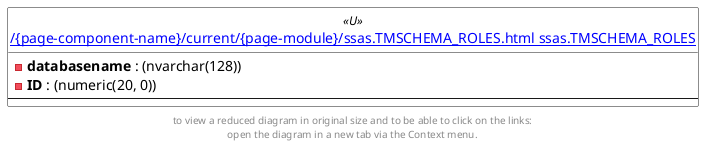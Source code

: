 @startuml
left to right direction
'top to bottom direction
hide circle
'avoide "." issues:
set namespaceSeparator none


skinparam class {
  BackgroundColor White
  BackgroundColor<<FN>> Yellow
  BackgroundColor<<FS>> Yellow
  BackgroundColor<<FT>> LightGray
  BackgroundColor<<IF>> Yellow
  BackgroundColor<<IS>> Yellow
  BackgroundColor<<P>> Aqua
  BackgroundColor<<PC>> Aqua
  BackgroundColor<<SN>> Yellow
  BackgroundColor<<SO>> SlateBlue
  BackgroundColor<<TF>> LightGray
  BackgroundColor<<TR>> Tomato
  BackgroundColor<<U>> White
  BackgroundColor<<V>> WhiteSmoke
  BackgroundColor<<X>> Aqua
}


entity "[[{site-url}/{page-component-name}/current/{page-module}/ssas.TMSCHEMA_ROLES.html ssas.TMSCHEMA_ROLES]]" as ssas.TMSCHEMA_ROLES << U >> {
  - **databasename** : (nvarchar(128))
  - **ID** : (numeric(20, 0))
  --
}


footer
to view a reduced diagram in original size and to be able to click on the links:
open the diagram in a new tab via the Context menu.
end footer

@enduml

